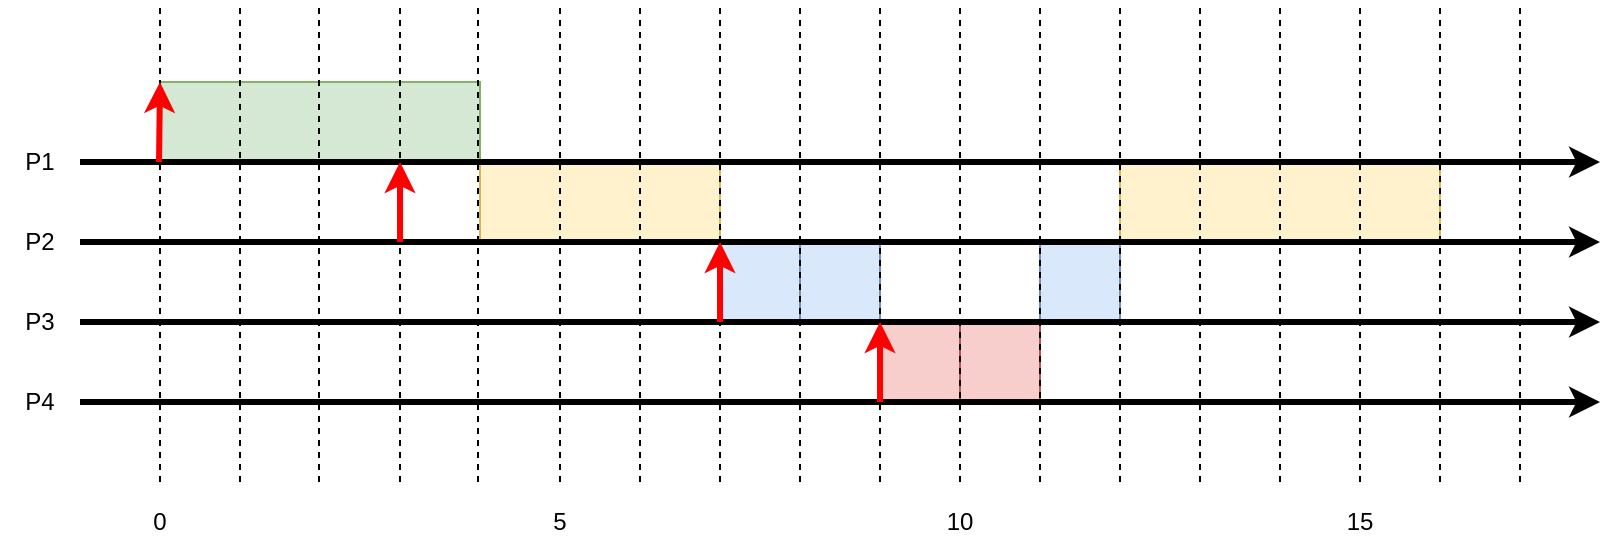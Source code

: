 <mxfile version="14.4.3" type="device"><diagram id="koR6rEhH4RlhdVhZv6KK" name="Page-1"><mxGraphModel dx="1113" dy="853" grid="1" gridSize="10" guides="1" tooltips="1" connect="1" arrows="1" fold="1" page="1" pageScale="1" pageWidth="827" pageHeight="1169" math="0" shadow="0"><root><mxCell id="0"/><mxCell id="1" parent="0"/><mxCell id="553mWZuIQJLopImlODBH-56" value="" style="rounded=0;whiteSpace=wrap;html=1;strokeColor=#6c8ebf;fillColor=#dae8fc;" vertex="1" parent="1"><mxGeometry x="520" y="280" width="40" height="40" as="geometry"/></mxCell><mxCell id="553mWZuIQJLopImlODBH-45" value="" style="rounded=0;whiteSpace=wrap;html=1;strokeColor=#b85450;fillColor=#f8cecc;" vertex="1" parent="1"><mxGeometry x="440" y="320" width="40" height="40" as="geometry"/></mxCell><mxCell id="553mWZuIQJLopImlODBH-42" value="" style="rounded=0;whiteSpace=wrap;html=1;strokeColor=#6c8ebf;fillColor=#dae8fc;" vertex="1" parent="1"><mxGeometry x="360" y="280" width="40" height="40" as="geometry"/></mxCell><mxCell id="553mWZuIQJLopImlODBH-50" value="" style="rounded=0;whiteSpace=wrap;html=1;strokeColor=#6c8ebf;fillColor=#dae8fc;" vertex="1" parent="1"><mxGeometry x="400" y="280" width="40" height="40" as="geometry"/></mxCell><mxCell id="553mWZuIQJLopImlODBH-52" value="" style="rounded=0;whiteSpace=wrap;html=1;strokeColor=#b85450;fillColor=#f8cecc;" vertex="1" parent="1"><mxGeometry x="480" y="320" width="40" height="40" as="geometry"/></mxCell><mxCell id="553mWZuIQJLopImlODBH-55" value="" style="rounded=0;whiteSpace=wrap;html=1;strokeColor=#d6b656;fillColor=#fff2cc;" vertex="1" parent="1"><mxGeometry x="560" y="240" width="160" height="40" as="geometry"/></mxCell><mxCell id="553mWZuIQJLopImlODBH-41" value="" style="rounded=0;whiteSpace=wrap;html=1;strokeColor=#d6b656;fillColor=#fff2cc;" vertex="1" parent="1"><mxGeometry x="240" y="240" width="120" height="40" as="geometry"/></mxCell><mxCell id="553mWZuIQJLopImlODBH-39" value="" style="rounded=0;whiteSpace=wrap;html=1;strokeColor=#82b366;fillColor=#d5e8d4;" vertex="1" parent="1"><mxGeometry x="80" y="200" width="160" height="40" as="geometry"/></mxCell><mxCell id="553mWZuIQJLopImlODBH-5" value="" style="endArrow=classic;html=1;strokeWidth=3;" edge="1" parent="1"><mxGeometry width="50" height="50" relative="1" as="geometry"><mxPoint x="40" y="320" as="sourcePoint"/><mxPoint x="800" y="320" as="targetPoint"/></mxGeometry></mxCell><mxCell id="553mWZuIQJLopImlODBH-10" value="" style="endArrow=none;dashed=1;html=1;" edge="1" parent="1"><mxGeometry width="50" height="50" relative="1" as="geometry"><mxPoint x="80" y="400" as="sourcePoint"/><mxPoint x="80" y="160" as="targetPoint"/></mxGeometry></mxCell><mxCell id="553mWZuIQJLopImlODBH-11" value="" style="endArrow=none;dashed=1;html=1;" edge="1" parent="1"><mxGeometry width="50" height="50" relative="1" as="geometry"><mxPoint x="120" y="400" as="sourcePoint"/><mxPoint x="120" y="160" as="targetPoint"/></mxGeometry></mxCell><mxCell id="553mWZuIQJLopImlODBH-12" value="" style="endArrow=none;dashed=1;html=1;" edge="1" parent="1"><mxGeometry width="50" height="50" relative="1" as="geometry"><mxPoint x="159.5" y="400" as="sourcePoint"/><mxPoint x="159.5" y="160" as="targetPoint"/></mxGeometry></mxCell><mxCell id="553mWZuIQJLopImlODBH-13" value="" style="endArrow=none;dashed=1;html=1;" edge="1" parent="1"><mxGeometry width="50" height="50" relative="1" as="geometry"><mxPoint x="200" y="400" as="sourcePoint"/><mxPoint x="200" y="160" as="targetPoint"/></mxGeometry></mxCell><mxCell id="553mWZuIQJLopImlODBH-14" value="" style="endArrow=none;dashed=1;html=1;" edge="1" parent="1"><mxGeometry width="50" height="50" relative="1" as="geometry"><mxPoint x="239" y="400" as="sourcePoint"/><mxPoint x="239" y="160" as="targetPoint"/></mxGeometry></mxCell><mxCell id="553mWZuIQJLopImlODBH-15" value="" style="endArrow=none;dashed=1;html=1;" edge="1" parent="1"><mxGeometry width="50" height="50" relative="1" as="geometry"><mxPoint x="280" y="400" as="sourcePoint"/><mxPoint x="280" y="160" as="targetPoint"/></mxGeometry></mxCell><mxCell id="553mWZuIQJLopImlODBH-16" value="" style="endArrow=none;dashed=1;html=1;" edge="1" parent="1"><mxGeometry width="50" height="50" relative="1" as="geometry"><mxPoint x="320" y="400" as="sourcePoint"/><mxPoint x="320" y="160" as="targetPoint"/></mxGeometry></mxCell><mxCell id="553mWZuIQJLopImlODBH-17" value="" style="endArrow=none;dashed=1;html=1;" edge="1" parent="1"><mxGeometry width="50" height="50" relative="1" as="geometry"><mxPoint x="360" y="400" as="sourcePoint"/><mxPoint x="360" y="160" as="targetPoint"/></mxGeometry></mxCell><mxCell id="553mWZuIQJLopImlODBH-18" value="" style="endArrow=none;dashed=1;html=1;" edge="1" parent="1"><mxGeometry width="50" height="50" relative="1" as="geometry"><mxPoint x="400" y="400" as="sourcePoint"/><mxPoint x="400" y="160" as="targetPoint"/></mxGeometry></mxCell><mxCell id="553mWZuIQJLopImlODBH-19" value="" style="endArrow=none;dashed=1;html=1;" edge="1" parent="1"><mxGeometry width="50" height="50" relative="1" as="geometry"><mxPoint x="440" y="400" as="sourcePoint"/><mxPoint x="440" y="160" as="targetPoint"/></mxGeometry></mxCell><mxCell id="553mWZuIQJLopImlODBH-20" value="" style="endArrow=none;dashed=1;html=1;" edge="1" parent="1"><mxGeometry width="50" height="50" relative="1" as="geometry"><mxPoint x="480" y="400" as="sourcePoint"/><mxPoint x="480" y="160" as="targetPoint"/></mxGeometry></mxCell><mxCell id="553mWZuIQJLopImlODBH-21" value="" style="endArrow=none;dashed=1;html=1;" edge="1" parent="1"><mxGeometry width="50" height="50" relative="1" as="geometry"><mxPoint x="520" y="400" as="sourcePoint"/><mxPoint x="520" y="160" as="targetPoint"/></mxGeometry></mxCell><mxCell id="553mWZuIQJLopImlODBH-22" value="" style="endArrow=none;dashed=1;html=1;" edge="1" parent="1"><mxGeometry width="50" height="50" relative="1" as="geometry"><mxPoint x="560" y="400" as="sourcePoint"/><mxPoint x="560" y="160" as="targetPoint"/></mxGeometry></mxCell><mxCell id="553mWZuIQJLopImlODBH-23" value="" style="endArrow=none;dashed=1;html=1;" edge="1" parent="1"><mxGeometry width="50" height="50" relative="1" as="geometry"><mxPoint x="600" y="400" as="sourcePoint"/><mxPoint x="600" y="160" as="targetPoint"/></mxGeometry></mxCell><mxCell id="553mWZuIQJLopImlODBH-24" value="" style="endArrow=none;dashed=1;html=1;" edge="1" parent="1"><mxGeometry width="50" height="50" relative="1" as="geometry"><mxPoint x="640" y="400" as="sourcePoint"/><mxPoint x="640" y="160" as="targetPoint"/></mxGeometry></mxCell><mxCell id="553mWZuIQJLopImlODBH-25" value="" style="endArrow=none;dashed=1;html=1;" edge="1" parent="1"><mxGeometry width="50" height="50" relative="1" as="geometry"><mxPoint x="680" y="400" as="sourcePoint"/><mxPoint x="680" y="160" as="targetPoint"/></mxGeometry></mxCell><mxCell id="553mWZuIQJLopImlODBH-26" value="" style="endArrow=none;dashed=1;html=1;" edge="1" parent="1"><mxGeometry width="50" height="50" relative="1" as="geometry"><mxPoint x="720" y="400" as="sourcePoint"/><mxPoint x="720" y="160" as="targetPoint"/></mxGeometry></mxCell><mxCell id="553mWZuIQJLopImlODBH-27" value="" style="endArrow=none;dashed=1;html=1;" edge="1" parent="1"><mxGeometry width="50" height="50" relative="1" as="geometry"><mxPoint x="760" y="400" as="sourcePoint"/><mxPoint x="760" y="160" as="targetPoint"/></mxGeometry></mxCell><mxCell id="553mWZuIQJLopImlODBH-28" value="" style="endArrow=classic;html=1;strokeWidth=3;" edge="1" parent="1"><mxGeometry width="50" height="50" relative="1" as="geometry"><mxPoint x="40" y="280" as="sourcePoint"/><mxPoint x="800" y="280" as="targetPoint"/></mxGeometry></mxCell><mxCell id="553mWZuIQJLopImlODBH-29" value="" style="endArrow=classic;html=1;strokeWidth=3;" edge="1" parent="1"><mxGeometry width="50" height="50" relative="1" as="geometry"><mxPoint x="40" y="240" as="sourcePoint"/><mxPoint x="800" y="240" as="targetPoint"/></mxGeometry></mxCell><mxCell id="553mWZuIQJLopImlODBH-30" value="0" style="text;html=1;strokeColor=none;fillColor=none;align=center;verticalAlign=middle;whiteSpace=wrap;rounded=0;" vertex="1" parent="1"><mxGeometry x="60" y="410" width="40" height="20" as="geometry"/></mxCell><mxCell id="553mWZuIQJLopImlODBH-31" value="5" style="text;html=1;strokeColor=none;fillColor=none;align=center;verticalAlign=middle;whiteSpace=wrap;rounded=0;" vertex="1" parent="1"><mxGeometry x="260" y="410" width="40" height="20" as="geometry"/></mxCell><mxCell id="553mWZuIQJLopImlODBH-32" value="10" style="text;html=1;strokeColor=none;fillColor=none;align=center;verticalAlign=middle;whiteSpace=wrap;rounded=0;" vertex="1" parent="1"><mxGeometry x="460" y="410" width="40" height="20" as="geometry"/></mxCell><mxCell id="553mWZuIQJLopImlODBH-33" value="15" style="text;html=1;strokeColor=none;fillColor=none;align=center;verticalAlign=middle;whiteSpace=wrap;rounded=0;" vertex="1" parent="1"><mxGeometry x="660" y="410" width="40" height="20" as="geometry"/></mxCell><mxCell id="553mWZuIQJLopImlODBH-34" value="P1" style="text;html=1;strokeColor=none;fillColor=none;align=center;verticalAlign=middle;whiteSpace=wrap;rounded=0;" vertex="1" parent="1"><mxGeometry y="230" width="40" height="20" as="geometry"/></mxCell><mxCell id="553mWZuIQJLopImlODBH-35" value="P2" style="text;html=1;strokeColor=none;fillColor=none;align=center;verticalAlign=middle;whiteSpace=wrap;rounded=0;" vertex="1" parent="1"><mxGeometry y="270" width="40" height="20" as="geometry"/></mxCell><mxCell id="553mWZuIQJLopImlODBH-36" value="P3" style="text;html=1;strokeColor=none;fillColor=none;align=center;verticalAlign=middle;whiteSpace=wrap;rounded=0;" vertex="1" parent="1"><mxGeometry y="310" width="40" height="20" as="geometry"/></mxCell><mxCell id="553mWZuIQJLopImlODBH-37" value="" style="endArrow=classic;html=1;strokeWidth=3;strokeColor=#FF0000;" edge="1" parent="1"><mxGeometry width="50" height="50" relative="1" as="geometry"><mxPoint x="200" y="280" as="sourcePoint"/><mxPoint x="200" y="240" as="targetPoint"/></mxGeometry></mxCell><mxCell id="553mWZuIQJLopImlODBH-38" value="" style="endArrow=classic;html=1;strokeWidth=3;strokeColor=#FF0000;" edge="1" parent="1"><mxGeometry width="50" height="50" relative="1" as="geometry"><mxPoint x="79.5" y="240" as="sourcePoint"/><mxPoint x="80" y="200" as="targetPoint"/></mxGeometry></mxCell><mxCell id="553mWZuIQJLopImlODBH-40" value="" style="endArrow=classic;html=1;strokeWidth=3;strokeColor=#FF0000;" edge="1" parent="1"><mxGeometry width="50" height="50" relative="1" as="geometry"><mxPoint x="360" y="320" as="sourcePoint"/><mxPoint x="360" y="280" as="targetPoint"/></mxGeometry></mxCell><mxCell id="553mWZuIQJLopImlODBH-43" value="" style="endArrow=classic;html=1;strokeWidth=3;" edge="1" parent="1"><mxGeometry width="50" height="50" relative="1" as="geometry"><mxPoint x="40" y="360" as="sourcePoint"/><mxPoint x="800" y="360" as="targetPoint"/></mxGeometry></mxCell><mxCell id="553mWZuIQJLopImlODBH-44" value="" style="endArrow=classic;html=1;strokeWidth=3;strokeColor=#FF0000;" edge="1" parent="1"><mxGeometry width="50" height="50" relative="1" as="geometry"><mxPoint x="440" y="360" as="sourcePoint"/><mxPoint x="440" y="320" as="targetPoint"/></mxGeometry></mxCell><mxCell id="553mWZuIQJLopImlODBH-46" value="P4" style="text;html=1;strokeColor=none;fillColor=none;align=center;verticalAlign=middle;whiteSpace=wrap;rounded=0;" vertex="1" parent="1"><mxGeometry y="350" width="40" height="20" as="geometry"/></mxCell></root></mxGraphModel></diagram></mxfile>